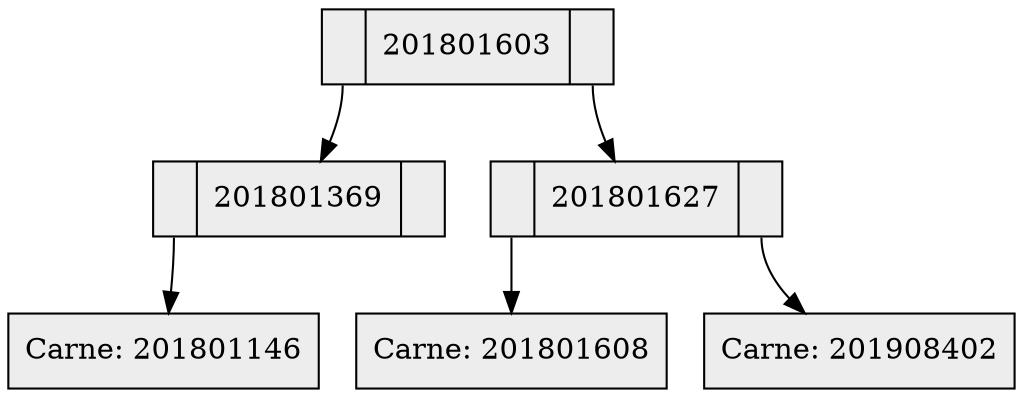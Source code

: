 digraph Three {
rankdir=TB;
node [shape = record, color=black , style=filled, fillcolor=gray93];
Node201801603[label ="<C0>|201801603|<C1>"];
Node201801369[label ="<C0>|201801369|<C1>"];
Node201801146[label="Carne: 201801146"];
Node201801369:C0->Node201801146
Node201801603:C0->Node201801369
Node201801627[label ="<C0>|201801627|<C1>"];
Node201801608[label="Carne: 201801608"];
Node201801627:C0->Node201801608
Node201908402[label="Carne: 201908402"];
Node201801627:C1->Node201908402
Node201801603:C1->Node201801627

}